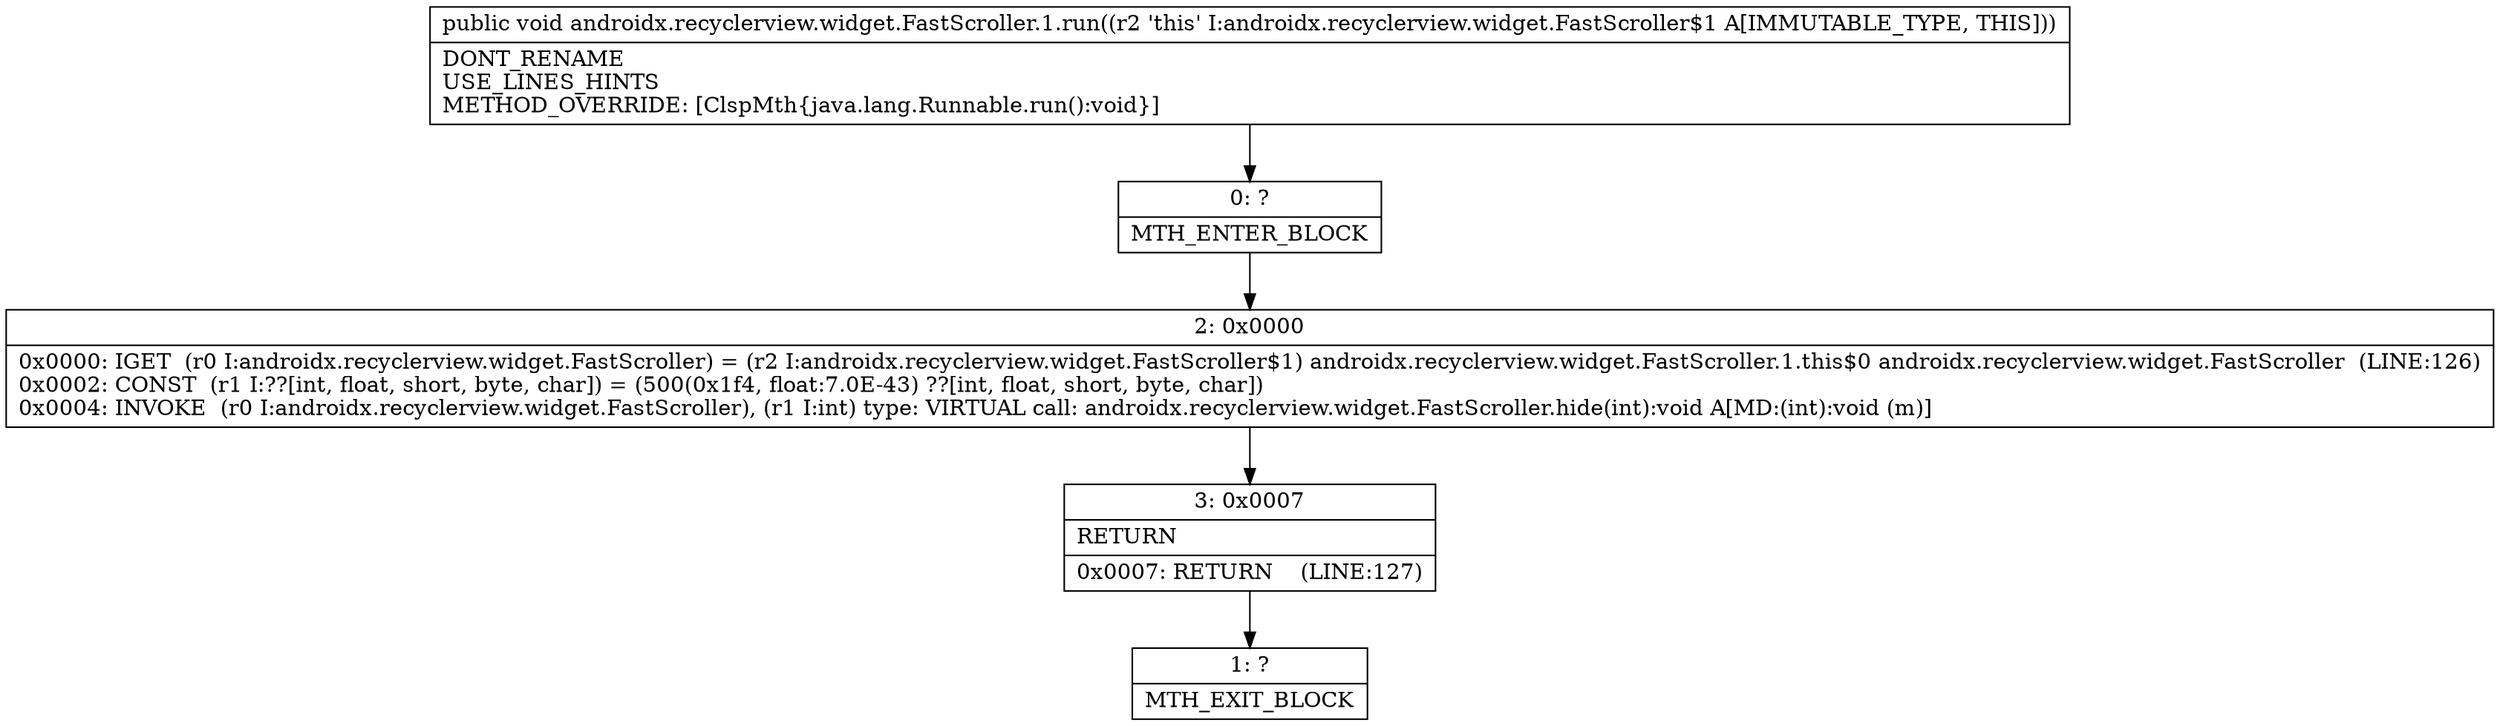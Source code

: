 digraph "CFG forandroidx.recyclerview.widget.FastScroller.1.run()V" {
Node_0 [shape=record,label="{0\:\ ?|MTH_ENTER_BLOCK\l}"];
Node_2 [shape=record,label="{2\:\ 0x0000|0x0000: IGET  (r0 I:androidx.recyclerview.widget.FastScroller) = (r2 I:androidx.recyclerview.widget.FastScroller$1) androidx.recyclerview.widget.FastScroller.1.this$0 androidx.recyclerview.widget.FastScroller  (LINE:126)\l0x0002: CONST  (r1 I:??[int, float, short, byte, char]) = (500(0x1f4, float:7.0E\-43) ??[int, float, short, byte, char]) \l0x0004: INVOKE  (r0 I:androidx.recyclerview.widget.FastScroller), (r1 I:int) type: VIRTUAL call: androidx.recyclerview.widget.FastScroller.hide(int):void A[MD:(int):void (m)]\l}"];
Node_3 [shape=record,label="{3\:\ 0x0007|RETURN\l|0x0007: RETURN    (LINE:127)\l}"];
Node_1 [shape=record,label="{1\:\ ?|MTH_EXIT_BLOCK\l}"];
MethodNode[shape=record,label="{public void androidx.recyclerview.widget.FastScroller.1.run((r2 'this' I:androidx.recyclerview.widget.FastScroller$1 A[IMMUTABLE_TYPE, THIS]))  | DONT_RENAME\lUSE_LINES_HINTS\lMETHOD_OVERRIDE: [ClspMth\{java.lang.Runnable.run():void\}]\l}"];
MethodNode -> Node_0;Node_0 -> Node_2;
Node_2 -> Node_3;
Node_3 -> Node_1;
}

